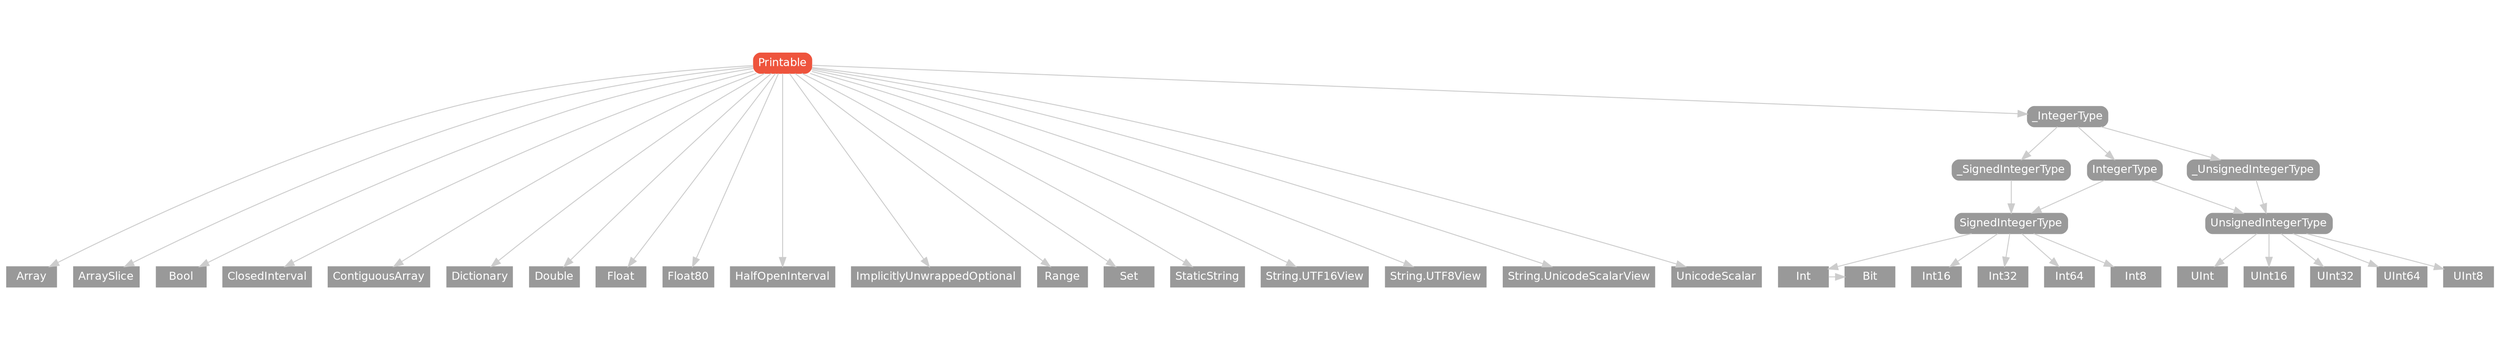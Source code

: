 strict digraph "Printable - Type Hierarchy - SwiftDoc.org" {
    pad="0.1,0.8"
    node [shape=box, style="filled,rounded", color="#999999", fillcolor="#999999", fontcolor=white, fontname=Helvetica, fontnames="Helvetica,sansserif", fontsize=12, margin="0.07,0.05", height="0.3"]
    edge [color="#cccccc"]
    "Array" [URL="/type/Array/", style=filled]
    "ArraySlice" [URL="/type/ArraySlice/", style=filled]
    "Bit" [URL="/type/Bit/", style=filled]
    "Bool" [URL="/type/Bool/", style=filled]
    "ClosedInterval" [URL="/type/ClosedInterval/", style=filled]
    "ContiguousArray" [URL="/type/ContiguousArray/", style=filled]
    "Dictionary" [URL="/type/Dictionary/", style=filled]
    "Double" [URL="/type/Double/", style=filled]
    "Float" [URL="/type/Float/", style=filled]
    "Float80" [URL="/type/Float80/", style=filled]
    "HalfOpenInterval" [URL="/type/HalfOpenInterval/", style=filled]
    "ImplicitlyUnwrappedOptional" [URL="/type/ImplicitlyUnwrappedOptional/", style=filled]
    "Int" [URL="/type/Int/", style=filled]
    "Int16" [URL="/type/Int16/", style=filled]
    "Int32" [URL="/type/Int32/", style=filled]
    "Int64" [URL="/type/Int64/", style=filled]
    "Int8" [URL="/type/Int8/", style=filled]
    "IntegerType" [URL="/protocol/IntegerType/"]
    "Printable" [URL="/protocol/Printable/", style="filled,rounded", fillcolor="#ee543d", color="#ee543d"]
    "Range" [URL="/type/Range/", style=filled]
    "Set" [URL="/type/Set/", style=filled]
    "SignedIntegerType" [URL="/protocol/SignedIntegerType/"]
    "StaticString" [URL="/type/StaticString/", style=filled]
    "String.UTF16View" [URL="/type/String.UTF16View/", style=filled]
    "String.UTF8View" [URL="/type/String.UTF8View/", style=filled]
    "String.UnicodeScalarView" [URL="/type/String.UnicodeScalarView/", style=filled]
    "UInt" [URL="/type/UInt/", style=filled]
    "UInt16" [URL="/type/UInt16/", style=filled]
    "UInt32" [URL="/type/UInt32/", style=filled]
    "UInt64" [URL="/type/UInt64/", style=filled]
    "UInt8" [URL="/type/UInt8/", style=filled]
    "UnicodeScalar" [URL="/type/UnicodeScalar/", style=filled]
    "UnsignedIntegerType" [URL="/protocol/UnsignedIntegerType/"]
    "_IntegerType" [URL="/protocol/_IntegerType/"]
    "_SignedIntegerType" [URL="/protocol/_SignedIntegerType/"]
    "_UnsignedIntegerType" [URL="/protocol/_UnsignedIntegerType/"]    "Printable" -> "Array"
    "Printable" -> "ArraySlice"
    "Printable" -> "Bool"
    "Printable" -> "ClosedInterval"
    "Printable" -> "ContiguousArray"
    "Printable" -> "Dictionary"
    "Printable" -> "Double"
    "Printable" -> "Float"
    "Printable" -> "Float80"
    "Printable" -> "HalfOpenInterval"
    "Printable" -> "ImplicitlyUnwrappedOptional"
    "Printable" -> "Range"
    "Printable" -> "Set"
    "Printable" -> "StaticString"
    "Printable" -> "UnicodeScalar"
    "Printable" -> "_IntegerType"
    "Printable" -> "String.UTF16View"
    "Printable" -> "String.UTF8View"
    "Printable" -> "String.UnicodeScalarView"
    "_IntegerType" -> "IntegerType"
    "_IntegerType" -> "_SignedIntegerType"
    "_IntegerType" -> "_UnsignedIntegerType"
    "IntegerType" -> "SignedIntegerType"
    "IntegerType" -> "UnsignedIntegerType"
    "SignedIntegerType" -> "Int"
    "SignedIntegerType" -> "Int16"
    "SignedIntegerType" -> "Int32"
    "SignedIntegerType" -> "Int64"
    "SignedIntegerType" -> "Int8"
    "Int" -> "Bit"
    "UnsignedIntegerType" -> "UInt"
    "UnsignedIntegerType" -> "UInt16"
    "UnsignedIntegerType" -> "UInt32"
    "UnsignedIntegerType" -> "UInt64"
    "UnsignedIntegerType" -> "UInt8"
    "_SignedIntegerType" -> "SignedIntegerType"
    "SignedIntegerType" -> "Int"
    "SignedIntegerType" -> "Int16"
    "SignedIntegerType" -> "Int32"
    "SignedIntegerType" -> "Int64"
    "SignedIntegerType" -> "Int8"
    "Int" -> "Bit"
    "_UnsignedIntegerType" -> "UnsignedIntegerType"
    "UnsignedIntegerType" -> "UInt"
    "UnsignedIntegerType" -> "UInt16"
    "UnsignedIntegerType" -> "UInt32"
    "UnsignedIntegerType" -> "UInt64"
    "UnsignedIntegerType" -> "UInt8"
    subgraph Types {
        rank = max; "Array"; "ArraySlice"; "Bool"; "ClosedInterval"; "ContiguousArray"; "Dictionary"; "Double"; "Float"; "Float80"; "HalfOpenInterval"; "ImplicitlyUnwrappedOptional"; "Range"; "Set"; "StaticString"; "UnicodeScalar"; "String.UTF16View"; "String.UTF8View"; "String.UnicodeScalarView"; "Int"; "Int16"; "Int32"; "Int64"; "Int8"; "Bit"; "UInt"; "UInt16"; "UInt32"; "UInt64"; "UInt8";
    }
}